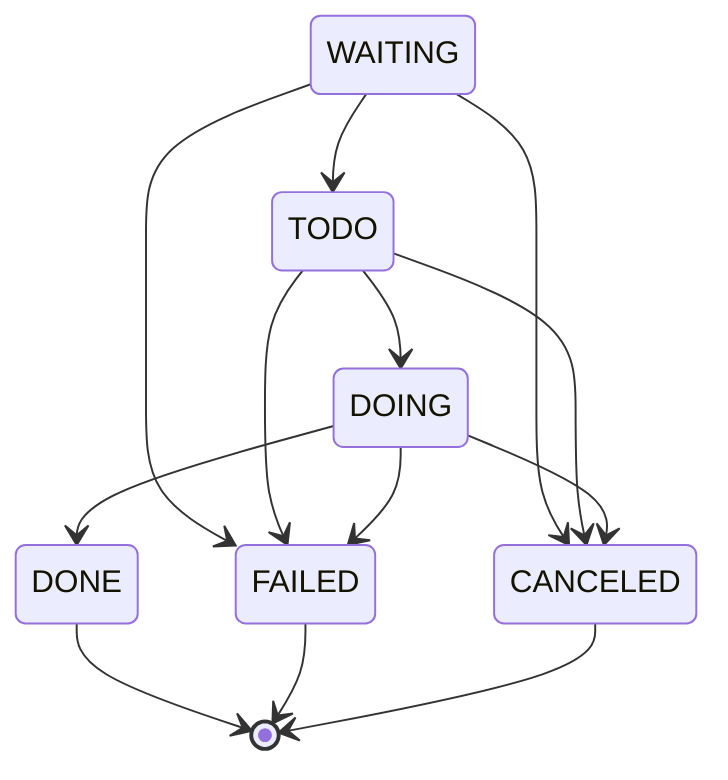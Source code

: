 stateDiagram-v2
    WAITING --> TODO
    WAITING --> CANCELED
    WAITING --> FAILED
    TODO --> FAILED
    TODO --> DOING
    TODO --> CANCELED
    DOING --> FAILED
    DOING --> DONE
    DOING --> CANCELED
    DONE --> [*]
    FAILED --> [*]
    CANCELED --> [*]